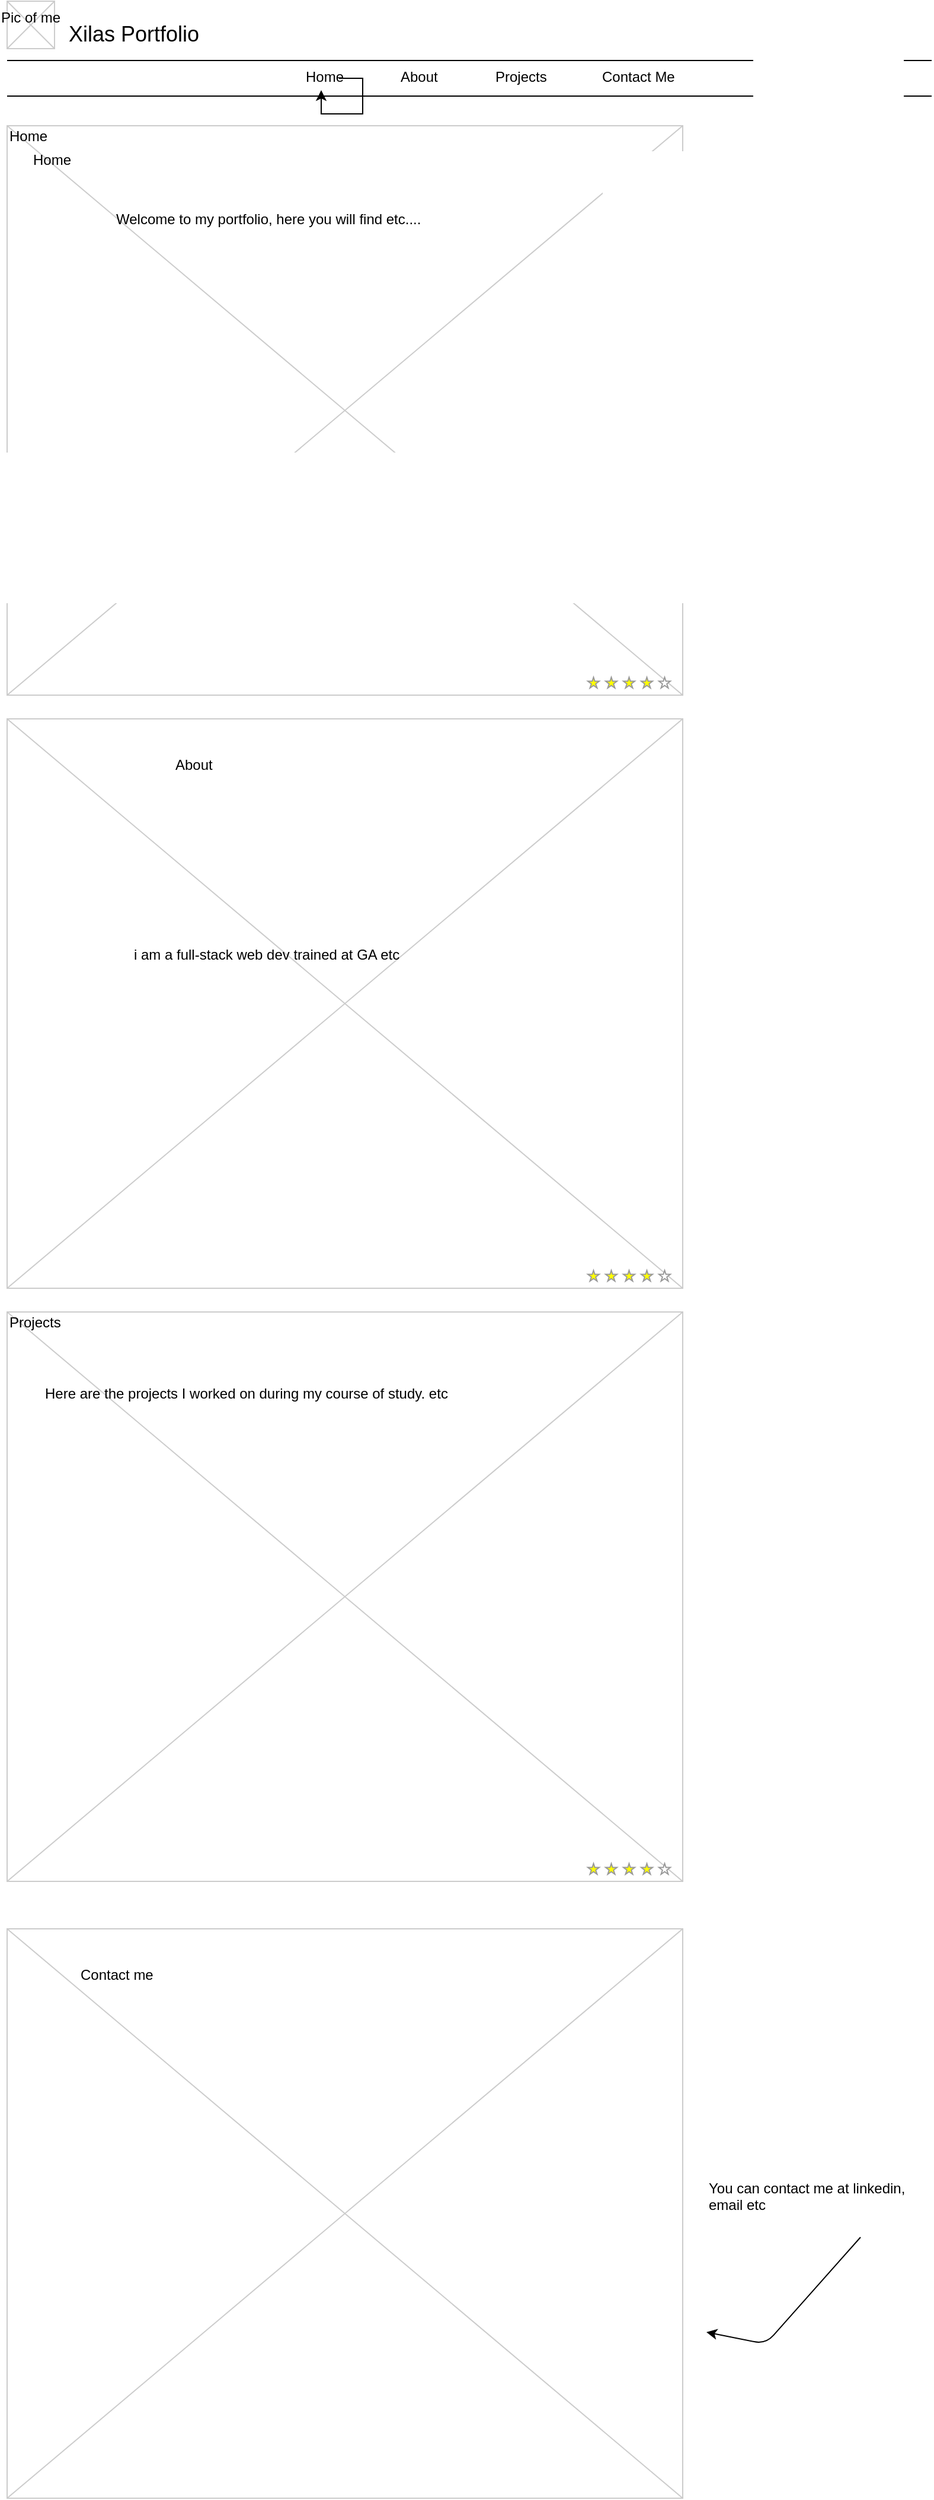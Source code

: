 <mxfile version="13.11.0" type="github">
  <diagram name="Page-1" id="f1b7ffb7-ca1e-a977-7cf5-a751b3c06c05">
    <mxGraphModel dx="1386" dy="771" grid="1" gridSize="10" guides="1" tooltips="1" connect="1" arrows="1" fold="1" page="1" pageScale="1" pageWidth="826" pageHeight="1169" background="#ffffff" math="0" shadow="0">
      <root>
        <mxCell id="0" />
        <mxCell id="1" parent="0" />
        <mxCell id="13" value="" style="verticalLabelPosition=bottom;verticalAlign=top;strokeWidth=1;shape=mxgraph.mockup.graphics.iconGrid;strokeColor=#CCCCCC;gridSize=1,1;" parent="1" vertex="1">
          <mxGeometry x="20" y="120" width="570" height="480" as="geometry" />
        </mxCell>
        <mxCell id="2" value="Xilas Portfolio" style="text;spacingTop=-5;fontSize=18;fontStyle=0" parent="1" vertex="1">
          <mxGeometry x="70" y="30" width="230" height="20" as="geometry" />
        </mxCell>
        <mxCell id="3" value="" style="line;strokeWidth=1" parent="1" vertex="1">
          <mxGeometry x="20" y="60" width="780" height="10" as="geometry" />
        </mxCell>
        <mxCell id="4" value="" style="line;strokeWidth=1" parent="1" vertex="1">
          <mxGeometry x="20" y="90" width="780" height="10" as="geometry" />
        </mxCell>
        <mxCell id="5" value="Home" style="text;spacingTop=-5;" parent="1" vertex="1">
          <mxGeometry x="270" y="70.0" width="30" height="20" as="geometry" />
        </mxCell>
        <mxCell id="6" value="About" style="text;spacingTop=-5;" parent="1" vertex="1">
          <mxGeometry x="350.0" y="70.0" width="30" height="20" as="geometry" />
        </mxCell>
        <mxCell id="8" value="Home" style="text;spacingTop=-5;" parent="1" vertex="1">
          <mxGeometry x="20" y="120" width="30" height="20" as="geometry" />
        </mxCell>
        <mxCell id="20" value="" style="verticalLabelPosition=bottom;verticalAlign=top;strokeWidth=1;shape=mxgraph.mockup.graphics.iconGrid;strokeColor=#CCCCCC;gridSize=1,1;" parent="1" vertex="1">
          <mxGeometry x="20" y="15" width="40" height="40" as="geometry" />
        </mxCell>
        <mxCell id="21" value="Pic of me" style="text;spacingTop=-5;align=center" parent="1" vertex="1">
          <mxGeometry x="20" y="20" width="40" height="40" as="geometry" />
        </mxCell>
        <mxCell id="22" value="Projects" style="text;spacingTop=-5;" parent="1" vertex="1">
          <mxGeometry x="430" y="70.0" width="30" height="20" as="geometry" />
        </mxCell>
        <mxCell id="27" value="" style="verticalLabelPosition=bottom;verticalAlign=top;strokeWidth=1;shape=mxgraph.mockup.graphics.iconGrid;strokeColor=#CCCCCC;gridSize=1,1;" parent="1" vertex="1">
          <mxGeometry x="20" y="620" width="570" height="480" as="geometry" />
        </mxCell>
        <mxCell id="28" value="About" style="text;spacingTop=-5;" parent="1" vertex="1">
          <mxGeometry x="160" y="650" width="310" height="60" as="geometry" />
        </mxCell>
        <mxCell id="32" value="" style="verticalLabelPosition=bottom;verticalAlign=top;strokeWidth=1;shape=mxgraph.mockup.graphics.iconGrid;strokeColor=#CCCCCC;gridSize=1,1;" parent="1" vertex="1">
          <mxGeometry x="20" y="1120" width="570" height="480" as="geometry" />
        </mxCell>
        <mxCell id="33" value="Projects" style="text;spacingTop=-5;" parent="1" vertex="1">
          <mxGeometry x="20" y="1120" width="30" height="20" as="geometry" />
        </mxCell>
        <mxCell id="34" value="Here are the projects I worked on during my course of study. etc" style="text;spacingTop=-5;whiteSpace=wrap;align=left" parent="1" vertex="1">
          <mxGeometry x="50" y="1180" width="530" height="250" as="geometry" />
        </mxCell>
        <mxCell id="37" value="" style="verticalLabelPosition=bottom;verticalAlign=top;strokeWidth=1;shape=mxgraph.mockup.misc.rating;strokeColor=#999999;fillColor=#ffff00;emptyFillColor=#ffffff;grade=4;ratingScale=5;ratingStyle=star;" parent="1" vertex="1">
          <mxGeometry x="510.0" y="585.0" width="77.5" height="10" as="geometry" />
        </mxCell>
        <mxCell id="41" value="" style="verticalLabelPosition=bottom;verticalAlign=top;strokeWidth=1;shape=mxgraph.mockup.misc.rating;strokeColor=#999999;fillColor=#ffff00;emptyFillColor=#ffffff;grade=4;ratingScale=5;ratingStyle=star;" parent="1" vertex="1">
          <mxGeometry x="510.0" y="1085" width="77.5" height="10" as="geometry" />
        </mxCell>
        <mxCell id="43" value="" style="verticalLabelPosition=bottom;verticalAlign=top;strokeWidth=1;shape=mxgraph.mockup.misc.rating;strokeColor=#999999;fillColor=#ffff00;emptyFillColor=#ffffff;grade=4;ratingScale=5;ratingStyle=star;" parent="1" vertex="1">
          <mxGeometry x="510.0" y="1585.0" width="77.5" height="10" as="geometry" />
        </mxCell>
        <mxCell id="60" value="You can contact me at linkedin, email etc" style="text;spacingTop=-5;whiteSpace=wrap;align=left" parent="1" vertex="1">
          <mxGeometry x="610" y="1850" width="190" height="40" as="geometry" />
        </mxCell>
        <mxCell id="3doJlkX2asJxAWV_DF9B-62" style="edgeStyle=orthogonalEdgeStyle;rounded=0;orthogonalLoop=1;jettySize=auto;html=1;exitX=1;exitY=0.5;exitDx=0;exitDy=0;" edge="1" parent="1" source="5" target="5">
          <mxGeometry relative="1" as="geometry" />
        </mxCell>
        <mxCell id="3doJlkX2asJxAWV_DF9B-63" value="Contact Me" style="text;spacingTop=-5;" vertex="1" parent="1">
          <mxGeometry x="520" y="70.0" width="30" height="20" as="geometry" />
        </mxCell>
        <mxCell id="3doJlkX2asJxAWV_DF9B-64" value="Welcome to my portfolio, here you will find etc....&#xa;" style="text;spacingTop=-5;" vertex="1" parent="1">
          <mxGeometry x="110" y="190" width="300" height="140" as="geometry" />
        </mxCell>
        <mxCell id="3doJlkX2asJxAWV_DF9B-66" value="Home" style="text;spacingTop=-5;" vertex="1" parent="1">
          <mxGeometry x="40" y="140" width="30" height="20" as="geometry" />
        </mxCell>
        <mxCell id="3doJlkX2asJxAWV_DF9B-67" value="i am a full-stack web dev trained at GA etc" style="text;spacingTop=-5;" vertex="1" parent="1">
          <mxGeometry x="125" y="810" width="310" height="60" as="geometry" />
        </mxCell>
        <mxCell id="3doJlkX2asJxAWV_DF9B-68" value="" style="verticalLabelPosition=bottom;verticalAlign=top;strokeWidth=1;shape=mxgraph.mockup.graphics.iconGrid;strokeColor=#CCCCCC;gridSize=1,1;" vertex="1" parent="1">
          <mxGeometry x="20" y="1640" width="570" height="480" as="geometry" />
        </mxCell>
        <mxCell id="3doJlkX2asJxAWV_DF9B-70" value="Contact me" style="text;spacingTop=-5;" vertex="1" parent="1">
          <mxGeometry x="80" y="1670" width="30" height="20" as="geometry" />
        </mxCell>
        <mxCell id="3doJlkX2asJxAWV_DF9B-71" value="" style="endArrow=classic;html=1;" edge="1" parent="1">
          <mxGeometry width="50" height="50" relative="1" as="geometry">
            <mxPoint x="740" y="1900" as="sourcePoint" />
            <mxPoint x="610" y="1980" as="targetPoint" />
            <Array as="points">
              <mxPoint x="660" y="1990" />
            </Array>
          </mxGeometry>
        </mxCell>
      </root>
    </mxGraphModel>
  </diagram>
</mxfile>

